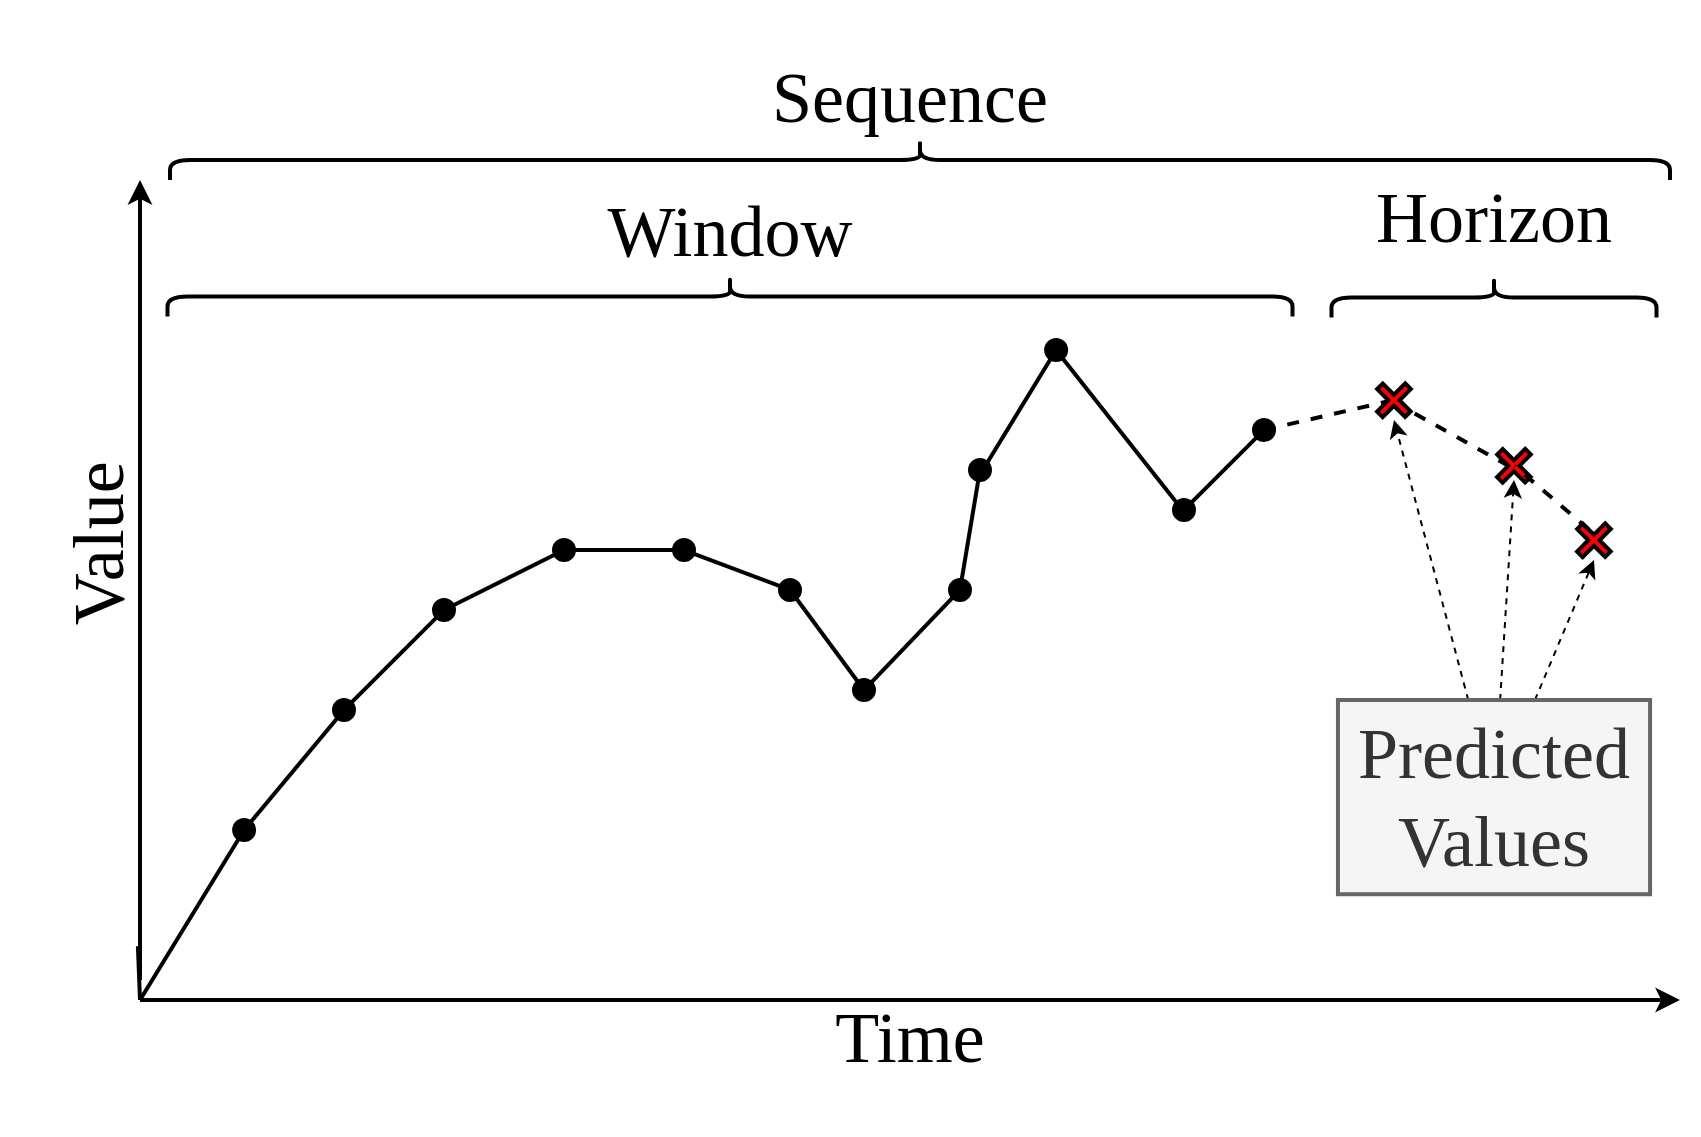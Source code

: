<mxfile scale="5" border="0">
    <diagram id="FgpiK9OE_3OYkIBHCV0x" name="Page-1">
        <mxGraphModel dx="2374" dy="890" grid="1" gridSize="10" guides="1" tooltips="1" connect="1" arrows="1" fold="1" page="1" pageScale="1" pageWidth="850" pageHeight="1100" background="#ffffff" math="0" shadow="0">
            <root>
                <mxCell id="0"/>
                <mxCell id="1" parent="0"/>
                <mxCell id="686" value="" style="curved=1;endArrow=none;html=1;endFill=0;startArrow=none;entryX=0;entryY=0;entryDx=7.989;entryDy=7.904;fontFamily=Garamond;fontSize=36;strokeWidth=2;entryPerimeter=0;dashed=1;exitX=0.471;exitY=0.536;exitDx=0;exitDy=0;exitPerimeter=0;" edge="1" parent="1" source="102" target="685">
                    <mxGeometry width="50" height="50" relative="1" as="geometry">
                        <mxPoint x="635" y="245" as="sourcePoint"/>
                        <mxPoint x="700.162" y="229.923" as="targetPoint"/>
                        <Array as="points"/>
                    </mxGeometry>
                </mxCell>
                <mxCell id="683" value="" style="curved=1;endArrow=none;html=1;endFill=0;startArrow=none;entryX=0.514;entryY=0.5;entryDx=0;entryDy=0;fontFamily=Garamond;fontSize=36;strokeWidth=2;entryPerimeter=0;dashed=1;" edge="1" parent="1" target="102">
                    <mxGeometry width="50" height="50" relative="1" as="geometry">
                        <mxPoint x="625" y="235" as="sourcePoint"/>
                        <mxPoint x="631.464" y="248.536" as="targetPoint"/>
                        <Array as="points"/>
                    </mxGeometry>
                </mxCell>
                <mxCell id="5" value="" style="endArrow=classic;html=1;fontFamily=Garamond;fontSize=36;strokeWidth=2;" parent="1" edge="1">
                    <mxGeometry width="50" height="50" relative="1" as="geometry">
                        <mxPoint x="63" y="520" as="sourcePoint"/>
                        <mxPoint x="833" y="520" as="targetPoint"/>
                    </mxGeometry>
                </mxCell>
                <mxCell id="6" value="" style="endArrow=classic;html=1;fontFamily=Garamond;fontSize=36;strokeWidth=2;startArrow=none;" parent="1" edge="1">
                    <mxGeometry width="50" height="50" relative="1" as="geometry">
                        <mxPoint x="63" y="510" as="sourcePoint"/>
                        <mxPoint x="63" y="110" as="targetPoint"/>
                    </mxGeometry>
                </mxCell>
                <mxCell id="31" value="" style="ellipse;whiteSpace=wrap;html=1;aspect=fixed;fillColor=#000000;fontFamily=Garamond;fontSize=36;strokeWidth=2;" parent="1" vertex="1">
                    <mxGeometry x="110.07" y="430" width="10" height="10" as="geometry"/>
                </mxCell>
                <mxCell id="34" value="" style="curved=1;endArrow=none;html=1;endFill=0;fontFamily=Garamond;fontSize=36;strokeWidth=2;" parent="1" target="31" edge="1">
                    <mxGeometry width="50" height="50" relative="1" as="geometry">
                        <mxPoint x="63" y="520" as="sourcePoint"/>
                        <mxPoint x="783" y="252" as="targetPoint"/>
                        <Array as="points"/>
                    </mxGeometry>
                </mxCell>
                <mxCell id="35" value="" style="ellipse;whiteSpace=wrap;html=1;aspect=fixed;fillColor=#000000;fontFamily=Garamond;fontSize=36;strokeWidth=2;" parent="1" vertex="1">
                    <mxGeometry x="160" y="370" width="10" height="10" as="geometry"/>
                </mxCell>
                <mxCell id="36" value="" style="curved=1;endArrow=none;html=1;endFill=0;startArrow=none;fontFamily=Garamond;fontSize=36;strokeWidth=2;" parent="1" source="31" target="35" edge="1">
                    <mxGeometry width="50" height="50" relative="1" as="geometry">
                        <mxPoint x="131.862" y="228.176" as="sourcePoint"/>
                        <mxPoint x="783" y="252" as="targetPoint"/>
                        <Array as="points"/>
                    </mxGeometry>
                </mxCell>
                <mxCell id="37" value="" style="ellipse;whiteSpace=wrap;html=1;aspect=fixed;fillColor=#000000;fontFamily=Garamond;fontSize=36;strokeWidth=2;" parent="1" vertex="1">
                    <mxGeometry x="210" y="320" width="10" height="10" as="geometry"/>
                </mxCell>
                <mxCell id="38" value="" style="curved=1;endArrow=none;html=1;endFill=0;startArrow=none;fontFamily=Garamond;fontSize=36;strokeWidth=2;" parent="1" source="35" target="37" edge="1">
                    <mxGeometry width="50" height="50" relative="1" as="geometry">
                        <mxPoint x="204.041" y="238.054" as="sourcePoint"/>
                        <mxPoint x="783" y="252" as="targetPoint"/>
                        <Array as="points"/>
                    </mxGeometry>
                </mxCell>
                <mxCell id="39" value="" style="ellipse;whiteSpace=wrap;html=1;aspect=fixed;fillColor=#000000;fontFamily=Garamond;fontSize=36;strokeWidth=2;" parent="1" vertex="1">
                    <mxGeometry x="270" y="290" width="10" height="10" as="geometry"/>
                </mxCell>
                <mxCell id="40" value="" style="curved=1;endArrow=none;html=1;endFill=0;startArrow=none;fontFamily=Garamond;fontSize=36;strokeWidth=2;" parent="1" source="37" target="39" edge="1">
                    <mxGeometry width="50" height="50" relative="1" as="geometry">
                        <mxPoint x="262.069" y="202.094" as="sourcePoint"/>
                        <mxPoint x="783" y="252" as="targetPoint"/>
                        <Array as="points"/>
                    </mxGeometry>
                </mxCell>
                <mxCell id="41" value="" style="ellipse;whiteSpace=wrap;html=1;aspect=fixed;fillColor=#000000;fontFamily=Garamond;fontSize=36;strokeWidth=2;" parent="1" vertex="1">
                    <mxGeometry x="330" y="290" width="10" height="10" as="geometry"/>
                </mxCell>
                <mxCell id="42" value="" style="curved=1;endArrow=none;html=1;endFill=0;startArrow=none;fontFamily=Garamond;fontSize=36;strokeWidth=2;" parent="1" source="39" target="41" edge="1">
                    <mxGeometry width="50" height="50" relative="1" as="geometry">
                        <mxPoint x="287.293" y="249.95" as="sourcePoint"/>
                        <mxPoint x="783" y="252" as="targetPoint"/>
                        <Array as="points"/>
                    </mxGeometry>
                </mxCell>
                <mxCell id="43" value="" style="ellipse;whiteSpace=wrap;html=1;aspect=fixed;fillColor=#000000;fontFamily=Garamond;fontSize=36;strokeWidth=2;" parent="1" vertex="1">
                    <mxGeometry x="383" y="310" width="10" height="10" as="geometry"/>
                </mxCell>
                <mxCell id="44" value="" style="curved=1;endArrow=none;html=1;endFill=0;startArrow=none;fontFamily=Garamond;fontSize=36;strokeWidth=2;" parent="1" source="41" target="43" edge="1">
                    <mxGeometry width="50" height="50" relative="1" as="geometry">
                        <mxPoint x="342.835" y="296.272" as="sourcePoint"/>
                        <mxPoint x="783" y="252" as="targetPoint"/>
                        <Array as="points"/>
                    </mxGeometry>
                </mxCell>
                <mxCell id="45" value="" style="ellipse;whiteSpace=wrap;html=1;aspect=fixed;fillColor=#000000;fontFamily=Garamond;fontSize=36;strokeWidth=2;" parent="1" vertex="1">
                    <mxGeometry x="420" y="360" width="10" height="10" as="geometry"/>
                </mxCell>
                <mxCell id="46" value="" style="curved=1;endArrow=none;html=1;endFill=0;startArrow=none;fontFamily=Garamond;fontSize=36;strokeWidth=2;" parent="1" source="43" target="45" edge="1">
                    <mxGeometry width="50" height="50" relative="1" as="geometry">
                        <mxPoint x="402.95" y="315.707" as="sourcePoint"/>
                        <mxPoint x="783" y="252" as="targetPoint"/>
                        <Array as="points"/>
                    </mxGeometry>
                </mxCell>
                <mxCell id="47" value="" style="ellipse;whiteSpace=wrap;html=1;aspect=fixed;fillColor=#000000;fontFamily=Garamond;fontSize=36;strokeWidth=2;" parent="1" vertex="1">
                    <mxGeometry x="468" y="310" width="10" height="10" as="geometry"/>
                </mxCell>
                <mxCell id="48" value="" style="curved=1;endArrow=none;html=1;endFill=0;startArrow=none;fontFamily=Garamond;fontSize=36;strokeWidth=2;" parent="1" source="45" target="47" edge="1">
                    <mxGeometry width="50" height="50" relative="1" as="geometry">
                        <mxPoint x="438.85" y="359.927" as="sourcePoint"/>
                        <mxPoint x="783" y="252" as="targetPoint"/>
                        <Array as="points"/>
                    </mxGeometry>
                </mxCell>
                <mxCell id="49" value="" style="ellipse;whiteSpace=wrap;html=1;aspect=fixed;fillColor=#000000;fontFamily=Garamond;fontSize=36;strokeWidth=2;" parent="1" vertex="1">
                    <mxGeometry x="478" y="250" width="10" height="10" as="geometry"/>
                </mxCell>
                <mxCell id="50" value="" style="curved=1;endArrow=none;html=1;endFill=0;startArrow=none;fontFamily=Garamond;fontSize=36;strokeWidth=2;" parent="1" source="47" target="49" edge="1">
                    <mxGeometry width="50" height="50" relative="1" as="geometry">
                        <mxPoint x="453.661" y="429.956" as="sourcePoint"/>
                        <mxPoint x="783" y="252" as="targetPoint"/>
                        <Array as="points"/>
                    </mxGeometry>
                </mxCell>
                <mxCell id="52" value="" style="ellipse;whiteSpace=wrap;html=1;aspect=fixed;fillColor=#000000;fontFamily=Garamond;fontSize=36;strokeWidth=2;" parent="1" vertex="1">
                    <mxGeometry x="516.07" y="190" width="10" height="10" as="geometry"/>
                </mxCell>
                <mxCell id="53" value="" style="curved=1;endArrow=none;html=1;endFill=0;startArrow=none;fontFamily=Garamond;fontSize=36;strokeWidth=2;exitX=1;exitY=0;exitDx=0;exitDy=0;" parent="1" source="49" target="52" edge="1">
                    <mxGeometry width="50" height="50" relative="1" as="geometry">
                        <mxPoint x="468" y="245" as="sourcePoint"/>
                        <mxPoint x="783" y="252" as="targetPoint"/>
                        <Array as="points"/>
                    </mxGeometry>
                </mxCell>
                <mxCell id="63" value="" style="curved=1;endArrow=none;html=1;endFill=0;startArrow=none;entryX=0;entryY=1;entryDx=0;entryDy=0;fontFamily=Garamond;fontSize=36;strokeWidth=2;" parent="1" source="67" target="64" edge="1">
                    <mxGeometry width="50" height="50" relative="1" as="geometry">
                        <mxPoint x="671.862" y="208.176" as="sourcePoint"/>
                        <mxPoint x="783" y="252" as="targetPoint"/>
                        <Array as="points"/>
                    </mxGeometry>
                </mxCell>
                <mxCell id="64" value="" style="ellipse;whiteSpace=wrap;html=1;aspect=fixed;fillColor=#000000;fontFamily=Garamond;fontSize=36;strokeWidth=2;" parent="1" vertex="1">
                    <mxGeometry x="620" y="230" width="10" height="10" as="geometry"/>
                </mxCell>
                <mxCell id="67" value="" style="ellipse;whiteSpace=wrap;html=1;aspect=fixed;fillColor=#000000;fontFamily=Garamond;fontSize=36;strokeWidth=2;" parent="1" vertex="1">
                    <mxGeometry x="580" y="270" width="10" height="10" as="geometry"/>
                </mxCell>
                <mxCell id="68" value="" style="curved=1;endArrow=none;html=1;endFill=0;startArrow=none;fontFamily=Garamond;fontSize=36;strokeWidth=2;entryX=0;entryY=0;entryDx=0;entryDy=0;" parent="1" target="67" edge="1">
                    <mxGeometry width="50" height="50" relative="1" as="geometry">
                        <mxPoint x="521" y="195" as="sourcePoint"/>
                        <mxPoint x="668" y="235" as="targetPoint"/>
                        <Array as="points"/>
                    </mxGeometry>
                </mxCell>
                <mxCell id="102" value="" style="shape=cross;whiteSpace=wrap;html=1;rotation=-45;fillColor=#FF0000;fontFamily=Garamond;fontSize=36;strokeWidth=2;" parent="1" vertex="1">
                    <mxGeometry x="680" y="210.24" width="19.93" height="19.76" as="geometry"/>
                </mxCell>
                <mxCell id="117" value="" style="shape=curlyBracket;whiteSpace=wrap;html=1;rounded=1;fillColor=#FF0000;rotation=90;fontFamily=Garamond;fontSize=36;strokeWidth=2;" parent="1" vertex="1">
                    <mxGeometry x="348" y="-113" width="20" height="562.5" as="geometry"/>
                </mxCell>
                <mxCell id="667" value="Value" style="text;align=center;verticalAlign=middle;rounded=0;fontFamily=Garamond;html=1;whiteSpace=wrap;fontSize=36;rotation=-90;strokeWidth=2;" parent="1" vertex="1">
                    <mxGeometry x="-36" y="243" width="156.07" height="97.12" as="geometry"/>
                </mxCell>
                <mxCell id="670" value="Time" style="text;align=center;verticalAlign=middle;rounded=0;fontFamily=Garamond;html=1;whiteSpace=wrap;fontSize=36;rotation=0;strokeWidth=2;" parent="1" vertex="1">
                    <mxGeometry x="370.0" y="490" width="156.07" height="97.12" as="geometry"/>
                </mxCell>
                <mxCell id="679" value="" style="endArrow=none;html=1;fontFamily=Garamond;fontSize=36;strokeWidth=2;" parent="1" edge="1">
                    <mxGeometry width="50" height="50" relative="1" as="geometry">
                        <mxPoint x="63" y="520" as="sourcePoint"/>
                        <mxPoint x="61.95" y="493.12" as="targetPoint"/>
                    </mxGeometry>
                </mxCell>
                <mxCell id="685" value="" style="shape=cross;whiteSpace=wrap;html=1;rotation=-45;fillColor=#FF0000;fontFamily=Garamond;fontSize=36;strokeWidth=2;" vertex="1" parent="1">
                    <mxGeometry x="740" y="243" width="19.93" height="19.76" as="geometry"/>
                </mxCell>
                <mxCell id="687" value="" style="shape=cross;whiteSpace=wrap;html=1;rotation=-45;fillColor=#FF0000;fontFamily=Garamond;fontSize=36;strokeWidth=2;" vertex="1" parent="1">
                    <mxGeometry x="780" y="280.24" width="19.93" height="19.76" as="geometry"/>
                </mxCell>
                <mxCell id="688" value="" style="curved=1;endArrow=none;html=1;endFill=0;startArrow=none;fontFamily=Garamond;fontSize=36;strokeWidth=2;dashed=1;exitX=0;exitY=0;exitDx=11.941;exitDy=3.952;exitPerimeter=0;entryX=0.508;entryY=0.517;entryDx=0;entryDy=0;entryPerimeter=0;" edge="1" parent="1" source="687" target="685">
                    <mxGeometry width="50" height="50" relative="1" as="geometry">
                        <mxPoint x="757" y="340" as="sourcePoint"/>
                        <mxPoint x="750" y="250" as="targetPoint"/>
                        <Array as="points"/>
                    </mxGeometry>
                </mxCell>
                <mxCell id="689" value="" style="shape=curlyBracket;whiteSpace=wrap;html=1;rounded=1;fillColor=#FF0000;rotation=90;fontFamily=Garamond;fontSize=36;strokeWidth=2;" vertex="1" parent="1">
                    <mxGeometry x="730" y="87.5" width="20" height="162.5" as="geometry"/>
                </mxCell>
                <mxCell id="690" value="Window" style="text;align=center;verticalAlign=middle;rounded=0;fontFamily=Garamond;html=1;whiteSpace=wrap;fontSize=36;rotation=0;strokeWidth=2;" vertex="1" parent="1">
                    <mxGeometry x="279.97" y="87.5" width="156.07" height="97.12" as="geometry"/>
                </mxCell>
                <mxCell id="691" value="Horizon" style="text;align=center;verticalAlign=middle;rounded=0;fontFamily=Garamond;html=1;whiteSpace=wrap;fontSize=36;rotation=0;strokeWidth=2;" vertex="1" parent="1">
                    <mxGeometry x="661.97" y="80" width="156.07" height="97.12" as="geometry"/>
                </mxCell>
                <mxCell id="692" value="" style="shape=curlyBracket;whiteSpace=wrap;html=1;rounded=1;fillColor=#FF0000;rotation=90;fontFamily=Garamond;fontSize=36;strokeWidth=2;" vertex="1" parent="1">
                    <mxGeometry x="443" y="-275" width="20" height="750" as="geometry"/>
                </mxCell>
                <mxCell id="693" value="Sequence" style="text;align=center;verticalAlign=middle;rounded=0;fontFamily=Garamond;html=1;whiteSpace=wrap;fontSize=36;rotation=0;strokeWidth=2;" vertex="1" parent="1">
                    <mxGeometry x="370.0" y="20" width="156.07" height="97.12" as="geometry"/>
                </mxCell>
                <mxCell id="696" style="edgeStyle=none;html=1;dashed=1;" edge="1" parent="1" source="695">
                    <mxGeometry relative="1" as="geometry">
                        <mxPoint x="690" y="230" as="targetPoint"/>
                    </mxGeometry>
                </mxCell>
                <mxCell id="697" style="edgeStyle=none;html=1;dashed=1;" edge="1" parent="1" source="695">
                    <mxGeometry relative="1" as="geometry">
                        <mxPoint x="750" y="260" as="targetPoint"/>
                    </mxGeometry>
                </mxCell>
                <mxCell id="698" style="edgeStyle=none;html=1;dashed=1;" edge="1" parent="1" source="695">
                    <mxGeometry relative="1" as="geometry">
                        <mxPoint x="790" y="300" as="targetPoint"/>
                    </mxGeometry>
                </mxCell>
                <mxCell id="695" value="Predicted Values" style="text;align=center;verticalAlign=middle;rounded=0;fontFamily=Garamond;html=1;whiteSpace=wrap;fontSize=36;rotation=0;strokeWidth=2;fillColor=#f5f5f5;fontColor=#333333;strokeColor=#666666;" vertex="1" parent="1">
                    <mxGeometry x="661.97" y="370" width="156.07" height="97.12" as="geometry"/>
                </mxCell>
            </root>
        </mxGraphModel>
    </diagram>
</mxfile>